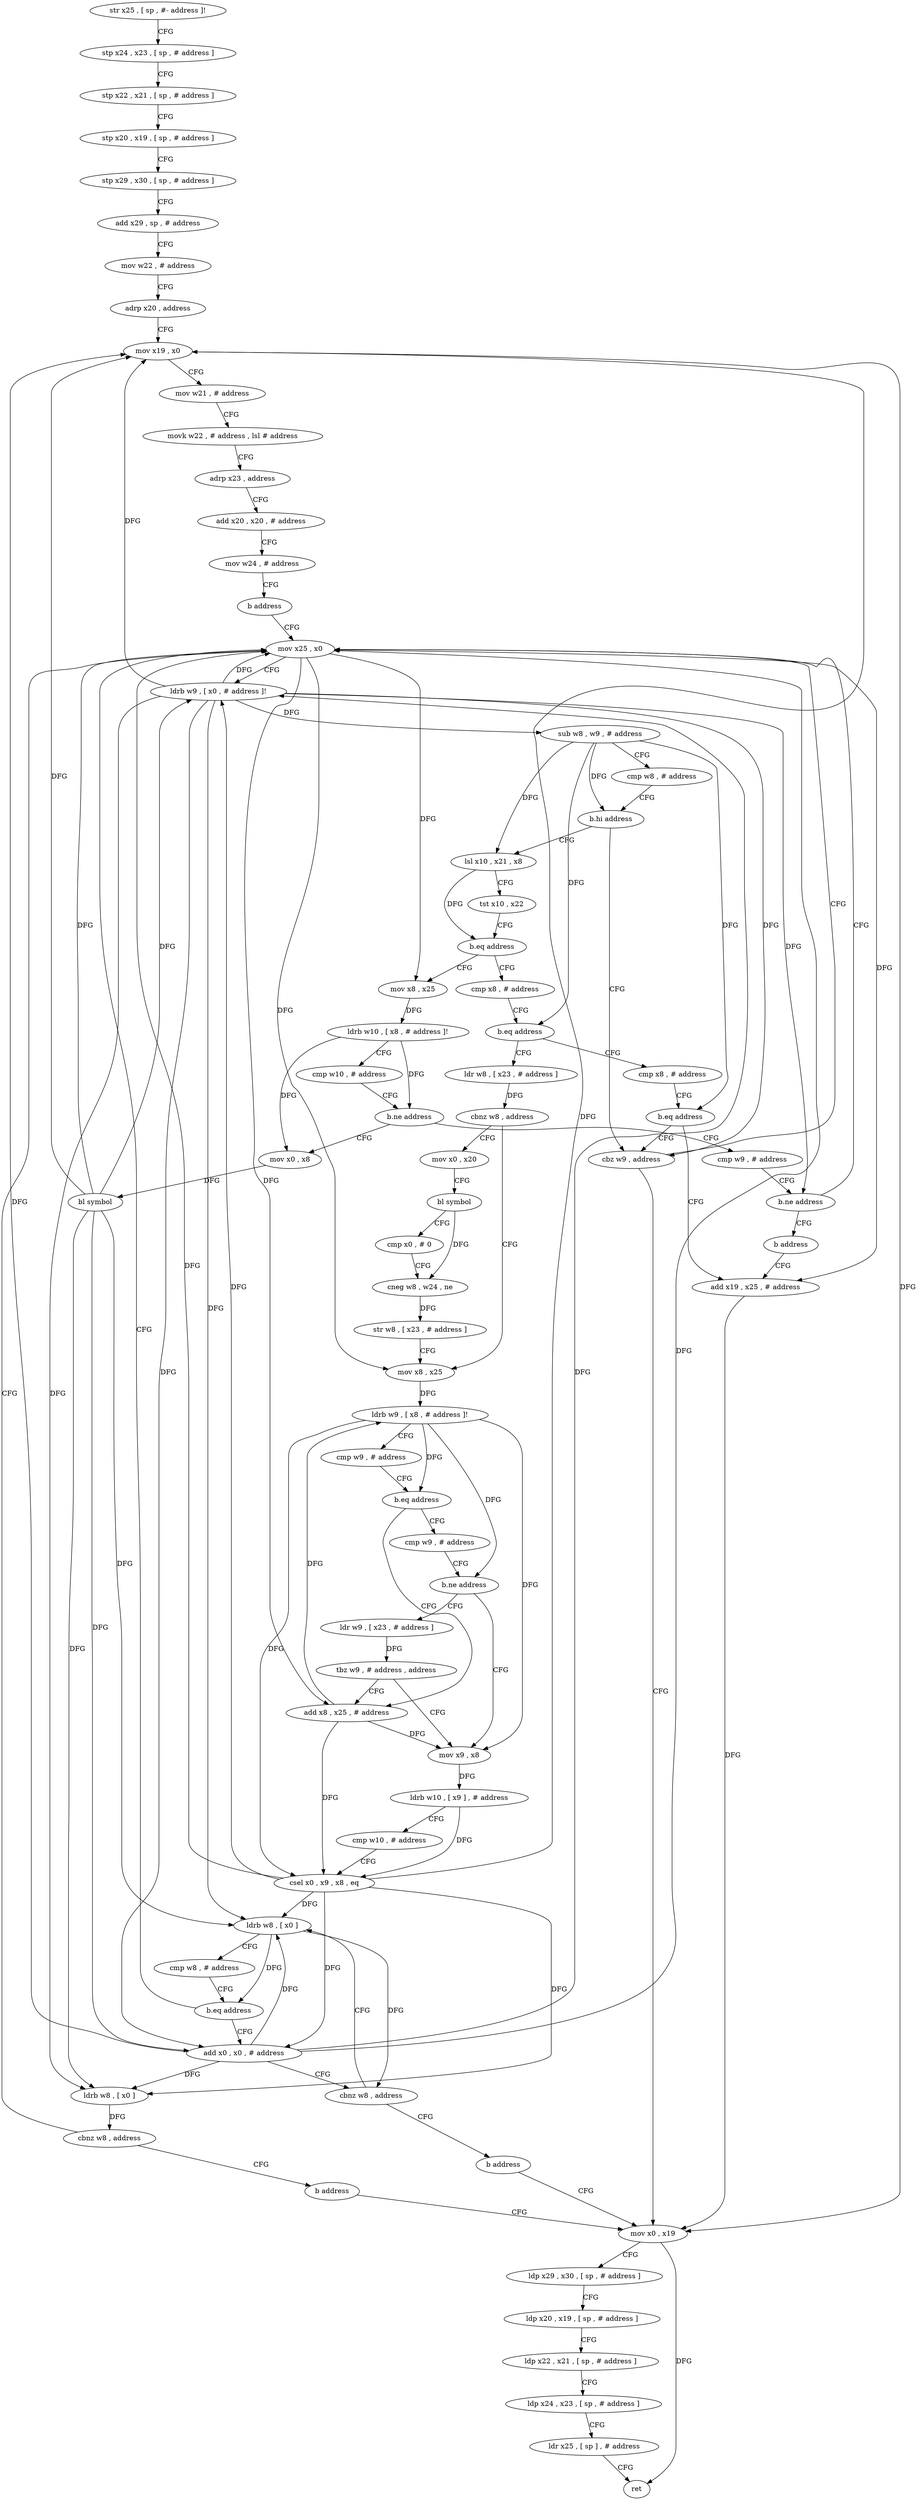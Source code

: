 digraph "func" {
"4282496" [label = "str x25 , [ sp , #- address ]!" ]
"4282500" [label = "stp x24 , x23 , [ sp , # address ]" ]
"4282504" [label = "stp x22 , x21 , [ sp , # address ]" ]
"4282508" [label = "stp x20 , x19 , [ sp , # address ]" ]
"4282512" [label = "stp x29 , x30 , [ sp , # address ]" ]
"4282516" [label = "add x29 , sp , # address" ]
"4282520" [label = "mov w22 , # address" ]
"4282524" [label = "adrp x20 , address" ]
"4282528" [label = "mov x19 , x0" ]
"4282532" [label = "mov w21 , # address" ]
"4282536" [label = "movk w22 , # address , lsl # address" ]
"4282540" [label = "adrp x23 , address" ]
"4282544" [label = "add x20 , x20 , # address" ]
"4282548" [label = "mov w24 , # address" ]
"4282552" [label = "b address" ]
"4282576" [label = "mov x25 , x0" ]
"4282580" [label = "ldrb w9 , [ x0 , # address ]!" ]
"4282584" [label = "sub w8 , w9 , # address" ]
"4282588" [label = "cmp w8 , # address" ]
"4282592" [label = "b.hi address" ]
"4282572" [label = "cbz w9 , address" ]
"4282596" [label = "lsl x10 , x21 , x8" ]
"4282764" [label = "mov x0 , x19" ]
"4282600" [label = "tst x10 , x22" ]
"4282604" [label = "b.eq address" ]
"4282556" [label = "cmp x8 , # address" ]
"4282608" [label = "mov x8 , x25" ]
"4282768" [label = "ldp x29 , x30 , [ sp , # address ]" ]
"4282772" [label = "ldp x20 , x19 , [ sp , # address ]" ]
"4282776" [label = "ldp x22 , x21 , [ sp , # address ]" ]
"4282780" [label = "ldp x24 , x23 , [ sp , # address ]" ]
"4282784" [label = "ldr x25 , [ sp ] , # address" ]
"4282788" [label = "ret" ]
"4282560" [label = "b.eq address" ]
"4282656" [label = "ldr w8 , [ x23 , # address ]" ]
"4282564" [label = "cmp x8 , # address" ]
"4282612" [label = "ldrb w10 , [ x8 , # address ]!" ]
"4282616" [label = "cmp w10 , # address" ]
"4282620" [label = "b.ne address" ]
"4282644" [label = "cmp w9 , # address" ]
"4282624" [label = "mov x0 , x8" ]
"4282660" [label = "cbnz w8 , address" ]
"4282684" [label = "mov x8 , x25" ]
"4282664" [label = "mov x0 , x20" ]
"4282568" [label = "b.eq address" ]
"4282760" [label = "add x19 , x25 , # address" ]
"4282648" [label = "b.ne address" ]
"4282652" [label = "b address" ]
"4282628" [label = "bl symbol" ]
"4282632" [label = "ldrb w8 , [ x0 ]" ]
"4282636" [label = "cbnz w8 , address" ]
"4282640" [label = "b address" ]
"4282688" [label = "ldrb w9 , [ x8 , # address ]!" ]
"4282692" [label = "cmp w9 , # address" ]
"4282696" [label = "b.eq address" ]
"4282716" [label = "add x8 , x25 , # address" ]
"4282700" [label = "cmp w9 , # address" ]
"4282668" [label = "bl symbol" ]
"4282672" [label = "cmp x0 , # 0" ]
"4282676" [label = "cneg w8 , w24 , ne" ]
"4282680" [label = "str w8 , [ x23 , # address ]" ]
"4282720" [label = "mov x9 , x8" ]
"4282704" [label = "b.ne address" ]
"4282708" [label = "ldr w9 , [ x23 , # address ]" ]
"4282748" [label = "add x0 , x0 , # address" ]
"4282752" [label = "cbnz w8 , address" ]
"4282736" [label = "ldrb w8 , [ x0 ]" ]
"4282756" [label = "b address" ]
"4282724" [label = "ldrb w10 , [ x9 ] , # address" ]
"4282728" [label = "cmp w10 , # address" ]
"4282732" [label = "csel x0 , x9 , x8 , eq" ]
"4282712" [label = "tbz w9 , # address , address" ]
"4282740" [label = "cmp w8 , # address" ]
"4282744" [label = "b.eq address" ]
"4282496" -> "4282500" [ label = "CFG" ]
"4282500" -> "4282504" [ label = "CFG" ]
"4282504" -> "4282508" [ label = "CFG" ]
"4282508" -> "4282512" [ label = "CFG" ]
"4282512" -> "4282516" [ label = "CFG" ]
"4282516" -> "4282520" [ label = "CFG" ]
"4282520" -> "4282524" [ label = "CFG" ]
"4282524" -> "4282528" [ label = "CFG" ]
"4282528" -> "4282532" [ label = "CFG" ]
"4282528" -> "4282764" [ label = "DFG" ]
"4282532" -> "4282536" [ label = "CFG" ]
"4282536" -> "4282540" [ label = "CFG" ]
"4282540" -> "4282544" [ label = "CFG" ]
"4282544" -> "4282548" [ label = "CFG" ]
"4282548" -> "4282552" [ label = "CFG" ]
"4282552" -> "4282576" [ label = "CFG" ]
"4282576" -> "4282580" [ label = "CFG" ]
"4282576" -> "4282608" [ label = "DFG" ]
"4282576" -> "4282684" [ label = "DFG" ]
"4282576" -> "4282760" [ label = "DFG" ]
"4282576" -> "4282716" [ label = "DFG" ]
"4282580" -> "4282584" [ label = "DFG" ]
"4282580" -> "4282528" [ label = "DFG" ]
"4282580" -> "4282576" [ label = "DFG" ]
"4282580" -> "4282632" [ label = "DFG" ]
"4282580" -> "4282736" [ label = "DFG" ]
"4282580" -> "4282748" [ label = "DFG" ]
"4282580" -> "4282572" [ label = "DFG" ]
"4282580" -> "4282648" [ label = "DFG" ]
"4282584" -> "4282588" [ label = "CFG" ]
"4282584" -> "4282592" [ label = "DFG" ]
"4282584" -> "4282596" [ label = "DFG" ]
"4282584" -> "4282560" [ label = "DFG" ]
"4282584" -> "4282568" [ label = "DFG" ]
"4282588" -> "4282592" [ label = "CFG" ]
"4282592" -> "4282572" [ label = "CFG" ]
"4282592" -> "4282596" [ label = "CFG" ]
"4282572" -> "4282764" [ label = "CFG" ]
"4282572" -> "4282576" [ label = "CFG" ]
"4282596" -> "4282600" [ label = "CFG" ]
"4282596" -> "4282604" [ label = "DFG" ]
"4282764" -> "4282768" [ label = "CFG" ]
"4282764" -> "4282788" [ label = "DFG" ]
"4282600" -> "4282604" [ label = "CFG" ]
"4282604" -> "4282556" [ label = "CFG" ]
"4282604" -> "4282608" [ label = "CFG" ]
"4282556" -> "4282560" [ label = "CFG" ]
"4282608" -> "4282612" [ label = "DFG" ]
"4282768" -> "4282772" [ label = "CFG" ]
"4282772" -> "4282776" [ label = "CFG" ]
"4282776" -> "4282780" [ label = "CFG" ]
"4282780" -> "4282784" [ label = "CFG" ]
"4282784" -> "4282788" [ label = "CFG" ]
"4282560" -> "4282656" [ label = "CFG" ]
"4282560" -> "4282564" [ label = "CFG" ]
"4282656" -> "4282660" [ label = "DFG" ]
"4282564" -> "4282568" [ label = "CFG" ]
"4282612" -> "4282616" [ label = "CFG" ]
"4282612" -> "4282624" [ label = "DFG" ]
"4282612" -> "4282620" [ label = "DFG" ]
"4282616" -> "4282620" [ label = "CFG" ]
"4282620" -> "4282644" [ label = "CFG" ]
"4282620" -> "4282624" [ label = "CFG" ]
"4282644" -> "4282648" [ label = "CFG" ]
"4282624" -> "4282628" [ label = "DFG" ]
"4282660" -> "4282684" [ label = "CFG" ]
"4282660" -> "4282664" [ label = "CFG" ]
"4282684" -> "4282688" [ label = "DFG" ]
"4282664" -> "4282668" [ label = "CFG" ]
"4282568" -> "4282760" [ label = "CFG" ]
"4282568" -> "4282572" [ label = "CFG" ]
"4282760" -> "4282764" [ label = "DFG" ]
"4282648" -> "4282576" [ label = "CFG" ]
"4282648" -> "4282652" [ label = "CFG" ]
"4282652" -> "4282760" [ label = "CFG" ]
"4282628" -> "4282632" [ label = "DFG" ]
"4282628" -> "4282528" [ label = "DFG" ]
"4282628" -> "4282576" [ label = "DFG" ]
"4282628" -> "4282580" [ label = "DFG" ]
"4282628" -> "4282736" [ label = "DFG" ]
"4282628" -> "4282748" [ label = "DFG" ]
"4282632" -> "4282636" [ label = "DFG" ]
"4282636" -> "4282576" [ label = "CFG" ]
"4282636" -> "4282640" [ label = "CFG" ]
"4282640" -> "4282764" [ label = "CFG" ]
"4282688" -> "4282692" [ label = "CFG" ]
"4282688" -> "4282720" [ label = "DFG" ]
"4282688" -> "4282732" [ label = "DFG" ]
"4282688" -> "4282696" [ label = "DFG" ]
"4282688" -> "4282704" [ label = "DFG" ]
"4282692" -> "4282696" [ label = "CFG" ]
"4282696" -> "4282716" [ label = "CFG" ]
"4282696" -> "4282700" [ label = "CFG" ]
"4282716" -> "4282720" [ label = "DFG" ]
"4282716" -> "4282688" [ label = "DFG" ]
"4282716" -> "4282732" [ label = "DFG" ]
"4282700" -> "4282704" [ label = "CFG" ]
"4282668" -> "4282672" [ label = "CFG" ]
"4282668" -> "4282676" [ label = "DFG" ]
"4282672" -> "4282676" [ label = "CFG" ]
"4282676" -> "4282680" [ label = "DFG" ]
"4282680" -> "4282684" [ label = "CFG" ]
"4282720" -> "4282724" [ label = "DFG" ]
"4282704" -> "4282720" [ label = "CFG" ]
"4282704" -> "4282708" [ label = "CFG" ]
"4282708" -> "4282712" [ label = "DFG" ]
"4282748" -> "4282752" [ label = "CFG" ]
"4282748" -> "4282528" [ label = "DFG" ]
"4282748" -> "4282576" [ label = "DFG" ]
"4282748" -> "4282580" [ label = "DFG" ]
"4282748" -> "4282632" [ label = "DFG" ]
"4282748" -> "4282736" [ label = "DFG" ]
"4282752" -> "4282736" [ label = "CFG" ]
"4282752" -> "4282756" [ label = "CFG" ]
"4282736" -> "4282740" [ label = "CFG" ]
"4282736" -> "4282744" [ label = "DFG" ]
"4282736" -> "4282752" [ label = "DFG" ]
"4282756" -> "4282764" [ label = "CFG" ]
"4282724" -> "4282728" [ label = "CFG" ]
"4282724" -> "4282732" [ label = "DFG" ]
"4282728" -> "4282732" [ label = "CFG" ]
"4282732" -> "4282736" [ label = "DFG" ]
"4282732" -> "4282528" [ label = "DFG" ]
"4282732" -> "4282576" [ label = "DFG" ]
"4282732" -> "4282580" [ label = "DFG" ]
"4282732" -> "4282632" [ label = "DFG" ]
"4282732" -> "4282748" [ label = "DFG" ]
"4282712" -> "4282720" [ label = "CFG" ]
"4282712" -> "4282716" [ label = "CFG" ]
"4282740" -> "4282744" [ label = "CFG" ]
"4282744" -> "4282576" [ label = "CFG" ]
"4282744" -> "4282748" [ label = "CFG" ]
}
